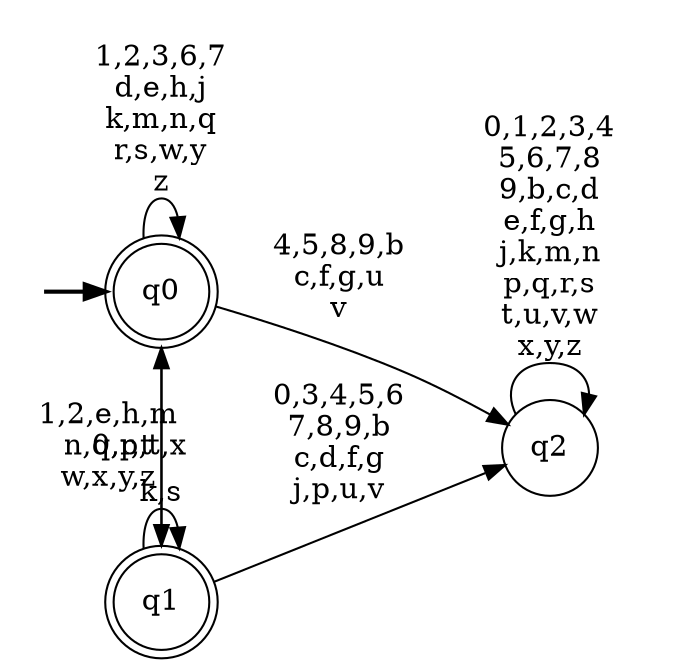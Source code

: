 digraph BlueStar {
__start0 [style = invis, shape = none, label = "", width = 0, height = 0];

rankdir=LR;
size="8,5";

s0 [style="rounded,filled", color="black", fillcolor="white" shape="doublecircle", label="q0"];
s1 [style="rounded,filled", color="black", fillcolor="white" shape="doublecircle", label="q1"];
s2 [style="filled", color="black", fillcolor="white" shape="circle", label="q2"];
subgraph cluster_main { 
	graph [pad=".75", ranksep="0.15", nodesep="0.15"];
	 style=invis; 
	__start0 -> s0 [penwidth=2];
}
s0 -> s0 [label="1,2,3,6,7\nd,e,h,j\nk,m,n,q\nr,s,w,y\nz"];
s0 -> s1 [label="0,p,t,x"];
s0 -> s2 [label="4,5,8,9,b\nc,f,g,u\nv"];
s1 -> s0 [label="1,2,e,h,m\nn,q,r,t\nw,x,y,z"];
s1 -> s1 [label="k,s"];
s1 -> s2 [label="0,3,4,5,6\n7,8,9,b\nc,d,f,g\nj,p,u,v"];
s2 -> s2 [label="0,1,2,3,4\n5,6,7,8\n9,b,c,d\ne,f,g,h\nj,k,m,n\np,q,r,s\nt,u,v,w\nx,y,z"];

}